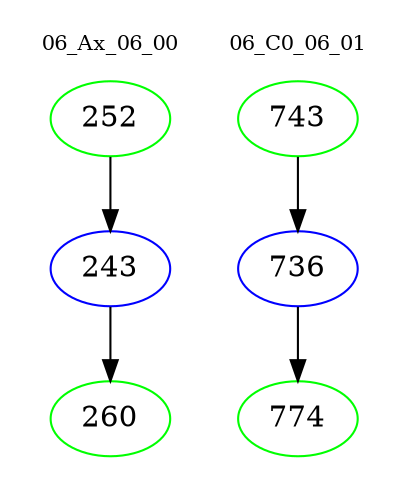 digraph{
subgraph cluster_0 {
color = white
label = "06_Ax_06_00";
fontsize=10;
T0_252 [label="252", color="green"]
T0_252 -> T0_243 [color="black"]
T0_243 [label="243", color="blue"]
T0_243 -> T0_260 [color="black"]
T0_260 [label="260", color="green"]
}
subgraph cluster_1 {
color = white
label = "06_C0_06_01";
fontsize=10;
T1_743 [label="743", color="green"]
T1_743 -> T1_736 [color="black"]
T1_736 [label="736", color="blue"]
T1_736 -> T1_774 [color="black"]
T1_774 [label="774", color="green"]
}
}

